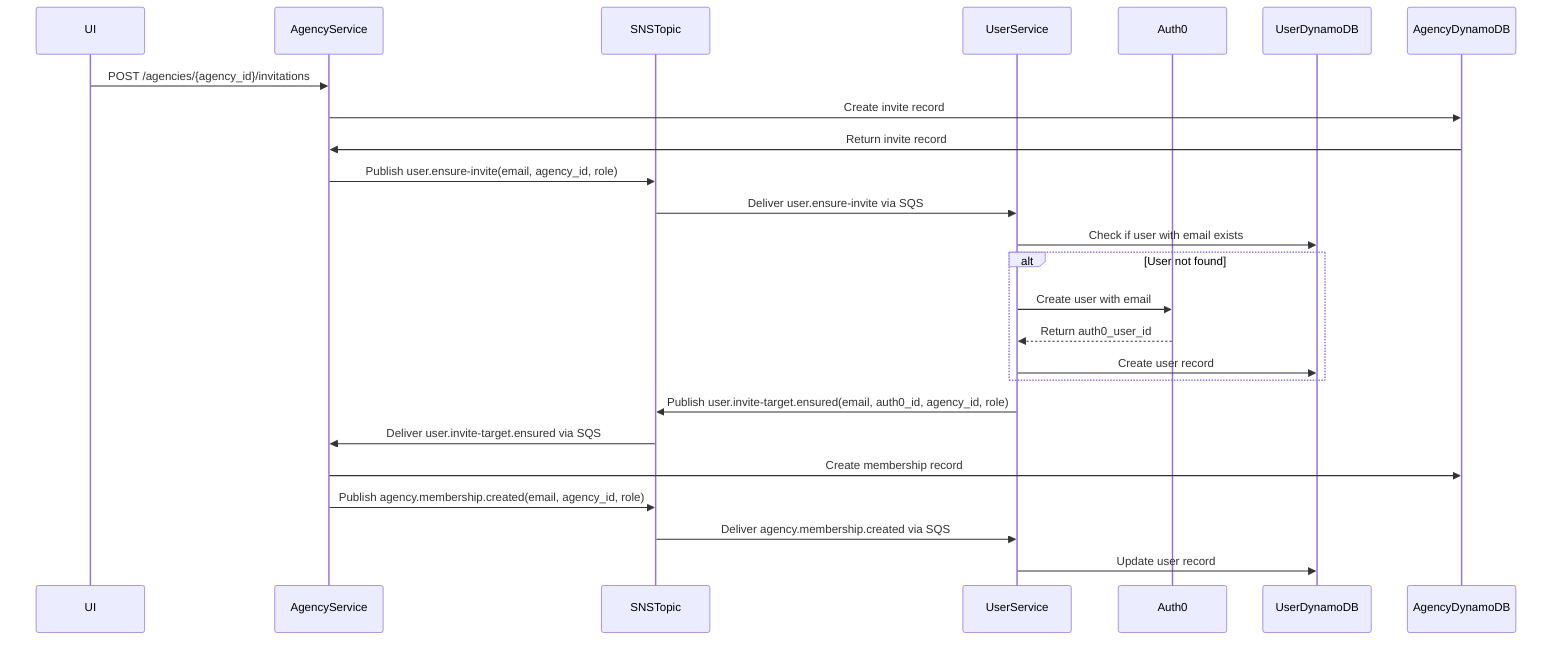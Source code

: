 sequenceDiagram
    participant UI
    participant AgencyService
    participant SNSTopic
    participant UserService
    participant Auth0
    participant UserDynamoDB
    participant AgencyDynamoDB


    UI->>AgencyService: POST /agencies/{agency_id}/invitations
    AgencyService->>AgencyDynamoDB: Create invite record
    AgencyDynamoDB->>AgencyService: Return invite record
    AgencyService->>SNSTopic: Publish user.ensure-invite(email, agency_id, role)
    SNSTopic->>UserService: Deliver user.ensure-invite via SQS
    UserService->>UserDynamoDB: Check if user with email exists
    alt User not found
        UserService->>Auth0: Create user with email
        Auth0-->>UserService: Return auth0_user_id
        UserService->>UserDynamoDB: Create user record
    end
    UserService->>SNSTopic: Publish user.invite-target.ensured(email, auth0_id, agency_id, role)
    SNSTopic->>AgencyService: Deliver user.invite-target.ensured via SQS
    AgencyService->>AgencyDynamoDB: Create membership record
    AgencyService->>SNSTopic: Publish agency.membership.created(email, agency_id, role)
    SNSTopic->>UserService: Deliver agency.membership.created via SQS
    UserService->>UserDynamoDB: Update user record